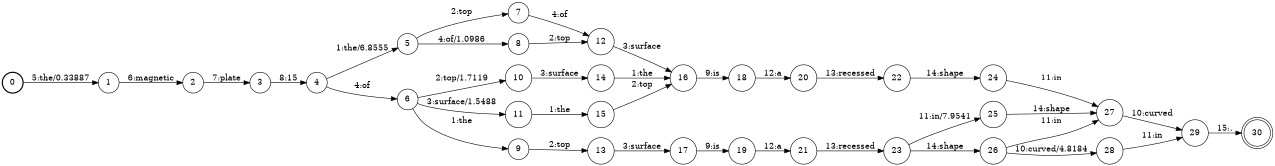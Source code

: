 digraph FST {
rankdir = LR;
size = "8.5,11";
label = "";
center = 1;
orientation = Portrait;
ranksep = "0.4";
nodesep = "0.25";
0 [label = "0", shape = circle, style = bold, fontsize = 14]
	0 -> 1 [label = "5:the/0.33887", fontsize = 14];
1 [label = "1", shape = circle, style = solid, fontsize = 14]
	1 -> 2 [label = "6:magnetic", fontsize = 14];
2 [label = "2", shape = circle, style = solid, fontsize = 14]
	2 -> 3 [label = "7:plate", fontsize = 14];
3 [label = "3", shape = circle, style = solid, fontsize = 14]
	3 -> 4 [label = "8:15", fontsize = 14];
4 [label = "4", shape = circle, style = solid, fontsize = 14]
	4 -> 6 [label = "4:of", fontsize = 14];
	4 -> 5 [label = "1:the/6.8555", fontsize = 14];
5 [label = "5", shape = circle, style = solid, fontsize = 14]
	5 -> 7 [label = "2:top", fontsize = 14];
	5 -> 8 [label = "4:of/1.0986", fontsize = 14];
6 [label = "6", shape = circle, style = solid, fontsize = 14]
	6 -> 10 [label = "2:top/1.7119", fontsize = 14];
	6 -> 11 [label = "3:surface/1.5488", fontsize = 14];
	6 -> 9 [label = "1:the", fontsize = 14];
7 [label = "7", shape = circle, style = solid, fontsize = 14]
	7 -> 12 [label = "4:of", fontsize = 14];
8 [label = "8", shape = circle, style = solid, fontsize = 14]
	8 -> 12 [label = "2:top", fontsize = 14];
9 [label = "9", shape = circle, style = solid, fontsize = 14]
	9 -> 13 [label = "2:top", fontsize = 14];
10 [label = "10", shape = circle, style = solid, fontsize = 14]
	10 -> 14 [label = "3:surface", fontsize = 14];
11 [label = "11", shape = circle, style = solid, fontsize = 14]
	11 -> 15 [label = "1:the", fontsize = 14];
12 [label = "12", shape = circle, style = solid, fontsize = 14]
	12 -> 16 [label = "3:surface", fontsize = 14];
13 [label = "13", shape = circle, style = solid, fontsize = 14]
	13 -> 17 [label = "3:surface", fontsize = 14];
14 [label = "14", shape = circle, style = solid, fontsize = 14]
	14 -> 16 [label = "1:the", fontsize = 14];
15 [label = "15", shape = circle, style = solid, fontsize = 14]
	15 -> 16 [label = "2:top", fontsize = 14];
16 [label = "16", shape = circle, style = solid, fontsize = 14]
	16 -> 18 [label = "9:is", fontsize = 14];
17 [label = "17", shape = circle, style = solid, fontsize = 14]
	17 -> 19 [label = "9:is", fontsize = 14];
18 [label = "18", shape = circle, style = solid, fontsize = 14]
	18 -> 20 [label = "12:a", fontsize = 14];
19 [label = "19", shape = circle, style = solid, fontsize = 14]
	19 -> 21 [label = "12:a", fontsize = 14];
20 [label = "20", shape = circle, style = solid, fontsize = 14]
	20 -> 22 [label = "13:recessed", fontsize = 14];
21 [label = "21", shape = circle, style = solid, fontsize = 14]
	21 -> 23 [label = "13:recessed", fontsize = 14];
22 [label = "22", shape = circle, style = solid, fontsize = 14]
	22 -> 24 [label = "14:shape", fontsize = 14];
23 [label = "23", shape = circle, style = solid, fontsize = 14]
	23 -> 25 [label = "11:in/7.9541", fontsize = 14];
	23 -> 26 [label = "14:shape", fontsize = 14];
24 [label = "24", shape = circle, style = solid, fontsize = 14]
	24 -> 27 [label = "11:in", fontsize = 14];
25 [label = "25", shape = circle, style = solid, fontsize = 14]
	25 -> 27 [label = "14:shape", fontsize = 14];
26 [label = "26", shape = circle, style = solid, fontsize = 14]
	26 -> 28 [label = "10:curved/4.8184", fontsize = 14];
	26 -> 27 [label = "11:in", fontsize = 14];
27 [label = "27", shape = circle, style = solid, fontsize = 14]
	27 -> 29 [label = "10:curved", fontsize = 14];
28 [label = "28", shape = circle, style = solid, fontsize = 14]
	28 -> 29 [label = "11:in", fontsize = 14];
29 [label = "29", shape = circle, style = solid, fontsize = 14]
	29 -> 30 [label = "15:.", fontsize = 14];
30 [label = "30", shape = doublecircle, style = solid, fontsize = 14]
}
